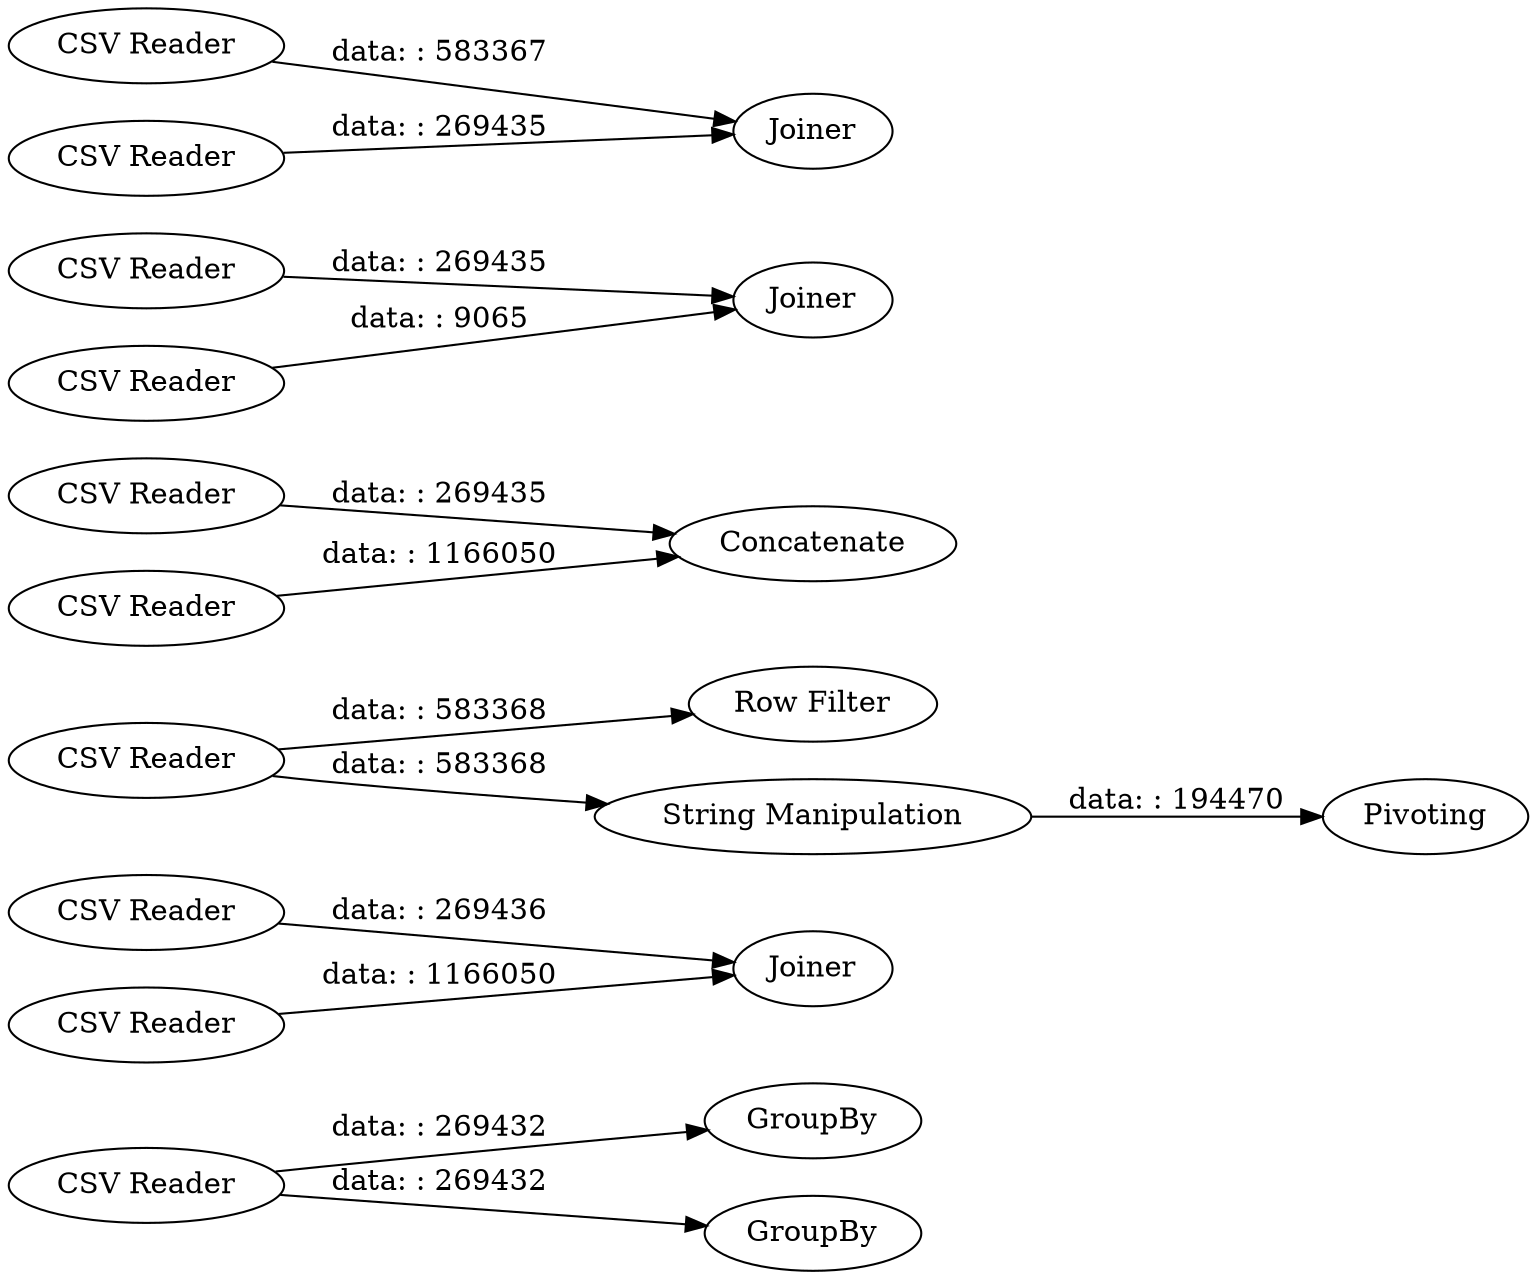 digraph {
	"-4063588008899526595_1" [label=GroupBy]
	"-4063588008899526595_18" [label="CSV Reader"]
	"479562768333247522_9" [label="CSV Reader"]
	"-4063588008899526595_21" [label="CSV Reader"]
	"-4063588008899526595_15" [label="CSV Reader"]
	"-4063588008899526595_17" [label=Joiner]
	"-4063588008899526595_14" [label="CSV Reader"]
	"-4063588008899526595_11" [label="CSV Reader"]
	"-4063588008899526595_22" [label="CSV Reader"]
	"479562768333247522_7" [label="Row Filter"]
	"-4063588008899526595_3" [label=GroupBy]
	"-4063588008899526595_20" [label=Joiner]
	"-4063588008899526595_13" [label=Joiner]
	"-4063588008899526595_23" [label=Concatenate]
	"-4063588008899526595_10" [label=Pivoting]
	"479562768333247522_21" [label="String Manipulation"]
	"-4063588008899526595_16" [label="CSV Reader"]
	"-4063588008899526595_19" [label="CSV Reader"]
	"-4063588008899526595_2" [label="CSV Reader"]
	"-4063588008899526595_18" -> "-4063588008899526595_20" [label="data: : 269436"]
	"-4063588008899526595_14" -> "-4063588008899526595_13" [label="data: : 583367"]
	"-4063588008899526595_2" -> "-4063588008899526595_1" [label="data: : 269432"]
	"479562768333247522_9" -> "479562768333247522_21" [label="data: : 583368"]
	"-4063588008899526595_16" -> "-4063588008899526595_17" [label="data: : 9065"]
	"-4063588008899526595_2" -> "-4063588008899526595_3" [label="data: : 269432"]
	"479562768333247522_9" -> "479562768333247522_7" [label="data: : 583368"]
	"-4063588008899526595_11" -> "-4063588008899526595_13" [label="data: : 269435"]
	"-4063588008899526595_19" -> "-4063588008899526595_20" [label="data: : 1166050"]
	"-4063588008899526595_21" -> "-4063588008899526595_23" [label="data: : 269435"]
	"-4063588008899526595_22" -> "-4063588008899526595_23" [label="data: : 1166050"]
	"-4063588008899526595_15" -> "-4063588008899526595_17" [label="data: : 269435"]
	"479562768333247522_21" -> "-4063588008899526595_10" [label="data: : 194470"]
	rankdir=LR
}
